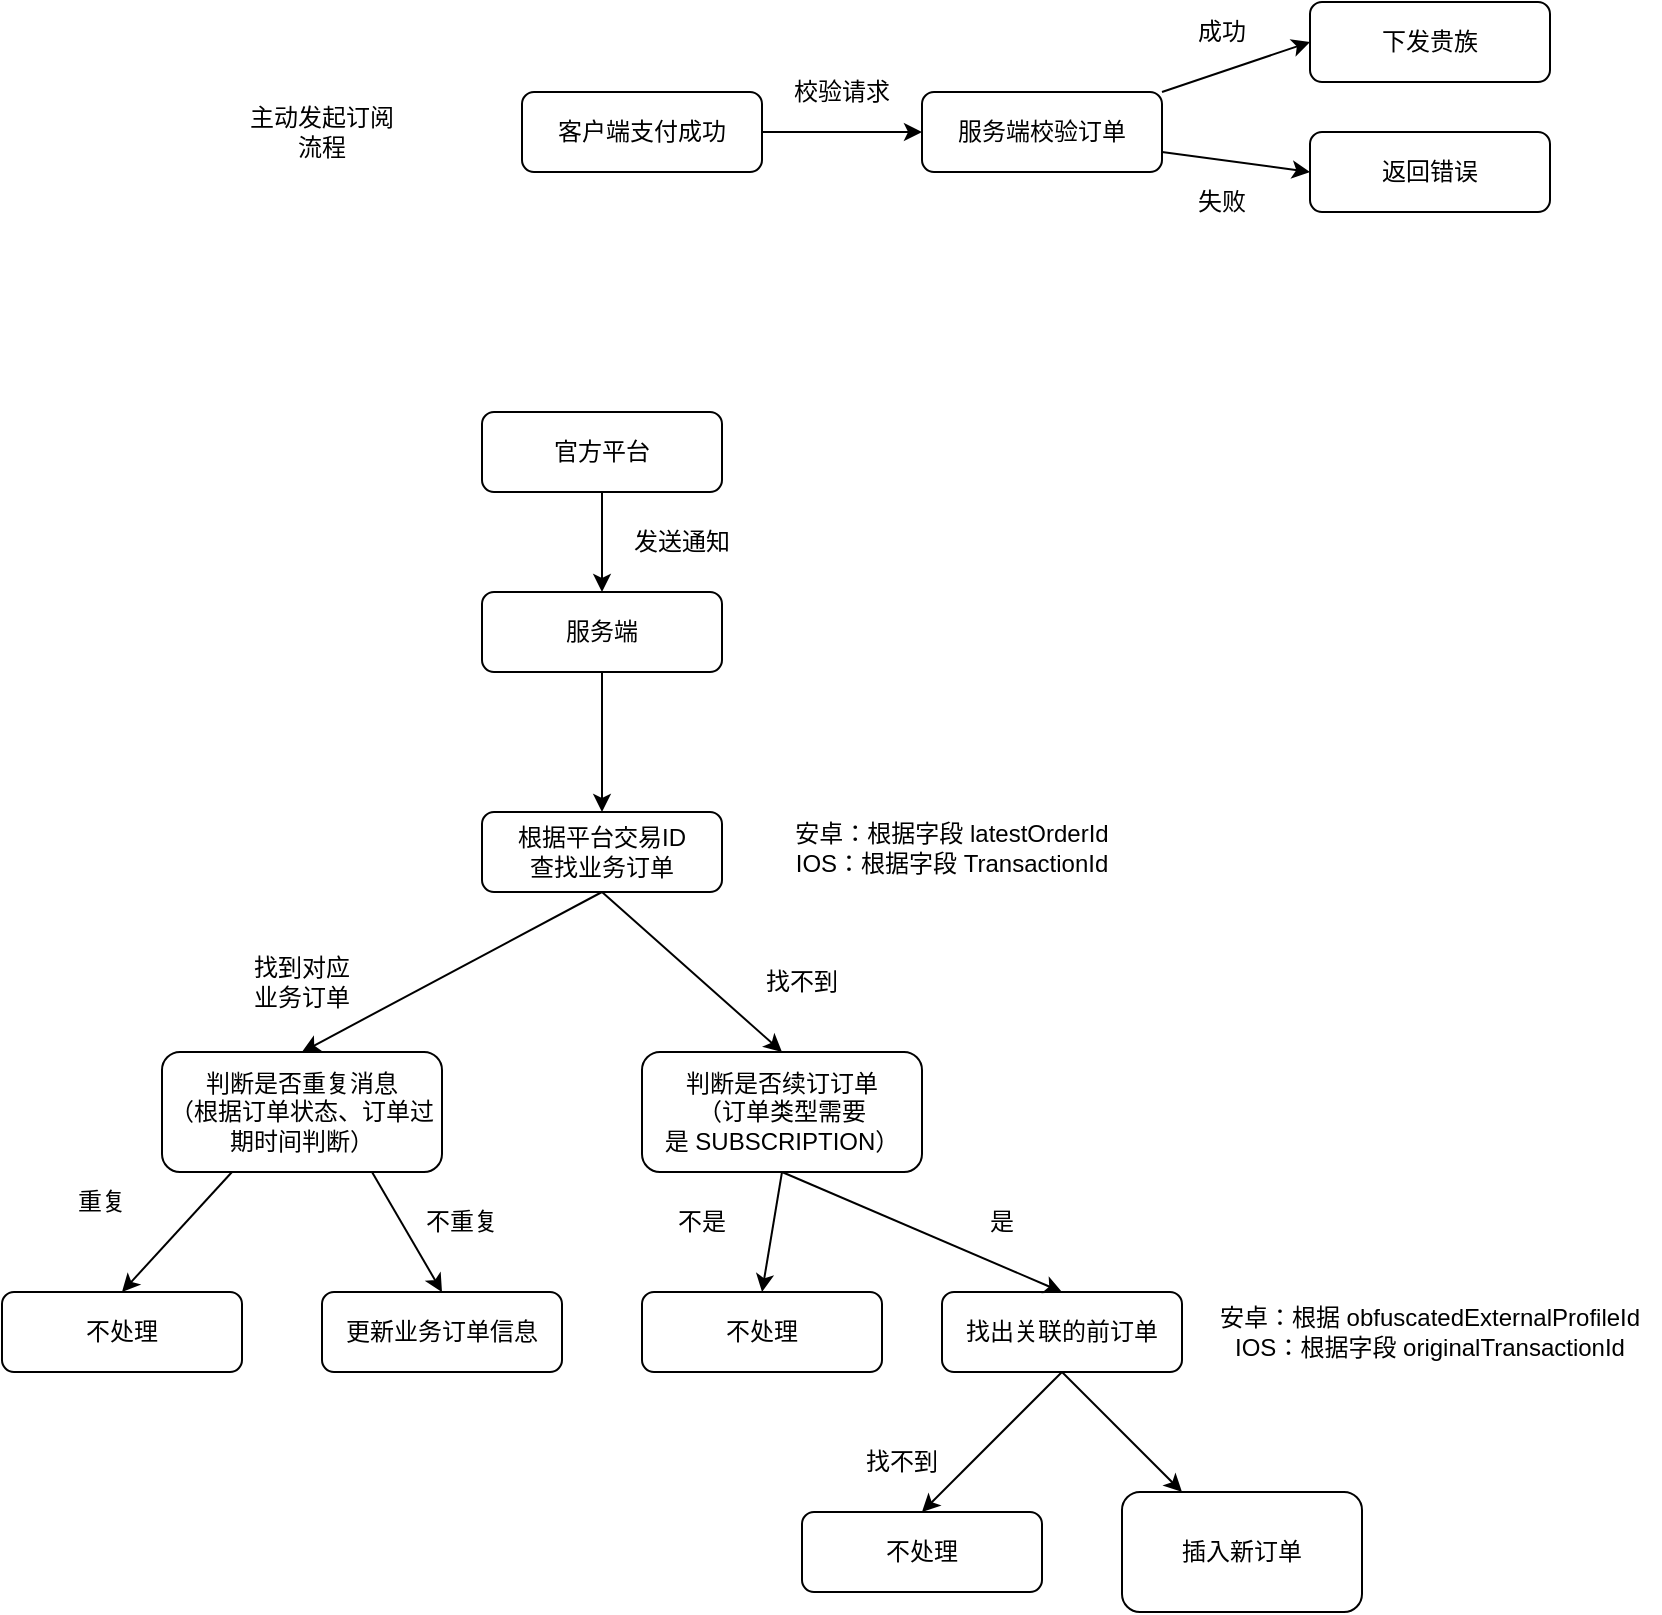 <mxfile version="21.0.6" type="github">
  <diagram name="第 1 页" id="iqBq8n-MjG-MIpreYh5P">
    <mxGraphModel dx="2261" dy="788" grid="1" gridSize="10" guides="1" tooltips="1" connect="1" arrows="1" fold="1" page="1" pageScale="1" pageWidth="827" pageHeight="1169" math="0" shadow="0">
      <root>
        <mxCell id="0" />
        <mxCell id="1" parent="0" />
        <mxCell id="wiUwT_M4Jax9etWUjawg-1" value="客户端支付成功" style="rounded=1;whiteSpace=wrap;html=1;" vertex="1" parent="1">
          <mxGeometry x="20" y="120" width="120" height="40" as="geometry" />
        </mxCell>
        <mxCell id="wiUwT_M4Jax9etWUjawg-2" value="服务端校验订单" style="rounded=1;whiteSpace=wrap;html=1;" vertex="1" parent="1">
          <mxGeometry x="220" y="120" width="120" height="40" as="geometry" />
        </mxCell>
        <mxCell id="wiUwT_M4Jax9etWUjawg-3" value="主动发起订阅流程" style="text;html=1;strokeColor=none;fillColor=none;align=center;verticalAlign=middle;whiteSpace=wrap;rounded=0;" vertex="1" parent="1">
          <mxGeometry x="-120" y="120" width="80" height="40" as="geometry" />
        </mxCell>
        <mxCell id="wiUwT_M4Jax9etWUjawg-4" value="下发贵族" style="rounded=1;whiteSpace=wrap;html=1;" vertex="1" parent="1">
          <mxGeometry x="414" y="75" width="120" height="40" as="geometry" />
        </mxCell>
        <mxCell id="wiUwT_M4Jax9etWUjawg-5" value="返回错误" style="rounded=1;whiteSpace=wrap;html=1;" vertex="1" parent="1">
          <mxGeometry x="414" y="140" width="120" height="40" as="geometry" />
        </mxCell>
        <mxCell id="wiUwT_M4Jax9etWUjawg-6" value="" style="endArrow=classic;html=1;rounded=0;exitX=1;exitY=0;exitDx=0;exitDy=0;entryX=0;entryY=0.5;entryDx=0;entryDy=0;" edge="1" parent="1" source="wiUwT_M4Jax9etWUjawg-2" target="wiUwT_M4Jax9etWUjawg-4">
          <mxGeometry width="50" height="50" relative="1" as="geometry">
            <mxPoint x="320" y="260" as="sourcePoint" />
            <mxPoint x="370" y="210" as="targetPoint" />
          </mxGeometry>
        </mxCell>
        <mxCell id="wiUwT_M4Jax9etWUjawg-7" value="成功" style="text;html=1;strokeColor=none;fillColor=none;align=center;verticalAlign=middle;whiteSpace=wrap;rounded=0;" vertex="1" parent="1">
          <mxGeometry x="340" y="75" width="60" height="30" as="geometry" />
        </mxCell>
        <mxCell id="wiUwT_M4Jax9etWUjawg-8" value="" style="endArrow=classic;html=1;rounded=0;exitX=1;exitY=0.5;exitDx=0;exitDy=0;entryX=0;entryY=0.5;entryDx=0;entryDy=0;" edge="1" parent="1" source="wiUwT_M4Jax9etWUjawg-1" target="wiUwT_M4Jax9etWUjawg-2">
          <mxGeometry width="50" height="50" relative="1" as="geometry">
            <mxPoint x="180" y="240" as="sourcePoint" />
            <mxPoint x="230" y="190" as="targetPoint" />
          </mxGeometry>
        </mxCell>
        <mxCell id="wiUwT_M4Jax9etWUjawg-9" value="校验请求" style="text;html=1;strokeColor=none;fillColor=none;align=center;verticalAlign=middle;whiteSpace=wrap;rounded=0;" vertex="1" parent="1">
          <mxGeometry x="150" y="105" width="60" height="30" as="geometry" />
        </mxCell>
        <mxCell id="wiUwT_M4Jax9etWUjawg-10" value="" style="endArrow=classic;html=1;rounded=0;exitX=1;exitY=0.75;exitDx=0;exitDy=0;entryX=0;entryY=0.5;entryDx=0;entryDy=0;" edge="1" parent="1" source="wiUwT_M4Jax9etWUjawg-2" target="wiUwT_M4Jax9etWUjawg-5">
          <mxGeometry width="50" height="50" relative="1" as="geometry">
            <mxPoint x="350" y="130" as="sourcePoint" />
            <mxPoint x="424" y="105" as="targetPoint" />
          </mxGeometry>
        </mxCell>
        <mxCell id="wiUwT_M4Jax9etWUjawg-11" value="失败" style="text;html=1;strokeColor=none;fillColor=none;align=center;verticalAlign=middle;whiteSpace=wrap;rounded=0;" vertex="1" parent="1">
          <mxGeometry x="340" y="160" width="60" height="30" as="geometry" />
        </mxCell>
        <mxCell id="wiUwT_M4Jax9etWUjawg-12" value="官方平台" style="rounded=1;whiteSpace=wrap;html=1;" vertex="1" parent="1">
          <mxGeometry y="280" width="120" height="40" as="geometry" />
        </mxCell>
        <mxCell id="wiUwT_M4Jax9etWUjawg-15" value="服务端" style="rounded=1;whiteSpace=wrap;html=1;" vertex="1" parent="1">
          <mxGeometry y="370" width="120" height="40" as="geometry" />
        </mxCell>
        <mxCell id="wiUwT_M4Jax9etWUjawg-16" value="" style="endArrow=classic;html=1;rounded=0;exitX=0.5;exitY=1;exitDx=0;exitDy=0;entryX=0.5;entryY=0;entryDx=0;entryDy=0;" edge="1" parent="1" source="wiUwT_M4Jax9etWUjawg-12" target="wiUwT_M4Jax9etWUjawg-15">
          <mxGeometry width="50" height="50" relative="1" as="geometry">
            <mxPoint x="240" y="380" as="sourcePoint" />
            <mxPoint x="290" y="330" as="targetPoint" />
          </mxGeometry>
        </mxCell>
        <mxCell id="wiUwT_M4Jax9etWUjawg-17" value="发送通知" style="text;html=1;strokeColor=none;fillColor=none;align=center;verticalAlign=middle;whiteSpace=wrap;rounded=0;" vertex="1" parent="1">
          <mxGeometry x="70" y="330" width="60" height="30" as="geometry" />
        </mxCell>
        <mxCell id="wiUwT_M4Jax9etWUjawg-20" value="" style="endArrow=classic;html=1;rounded=0;exitX=0.5;exitY=1;exitDx=0;exitDy=0;entryX=0.5;entryY=0;entryDx=0;entryDy=0;" edge="1" parent="1" source="wiUwT_M4Jax9etWUjawg-15" target="wiUwT_M4Jax9etWUjawg-21">
          <mxGeometry width="50" height="50" relative="1" as="geometry">
            <mxPoint x="150" y="510" as="sourcePoint" />
            <mxPoint x="200" y="460" as="targetPoint" />
          </mxGeometry>
        </mxCell>
        <mxCell id="wiUwT_M4Jax9etWUjawg-21" value="根据平台交易ID&lt;br&gt;查找业务订单" style="rounded=1;whiteSpace=wrap;html=1;" vertex="1" parent="1">
          <mxGeometry y="480" width="120" height="40" as="geometry" />
        </mxCell>
        <mxCell id="wiUwT_M4Jax9etWUjawg-22" value="安卓：根据字段&amp;nbsp;latestOrderId&lt;br&gt;IOS：根据字段 TransactionId" style="text;html=1;strokeColor=none;fillColor=none;align=center;verticalAlign=middle;whiteSpace=wrap;rounded=0;" vertex="1" parent="1">
          <mxGeometry x="120" y="480" width="230" height="35" as="geometry" />
        </mxCell>
        <mxCell id="wiUwT_M4Jax9etWUjawg-23" value="判断是否重复消息&lt;br&gt;（根据订单状态、订单过期时间判断）" style="rounded=1;whiteSpace=wrap;html=1;" vertex="1" parent="1">
          <mxGeometry x="-160" y="600" width="140" height="60" as="geometry" />
        </mxCell>
        <mxCell id="wiUwT_M4Jax9etWUjawg-24" value="" style="endArrow=classic;html=1;rounded=0;exitX=0.5;exitY=1;exitDx=0;exitDy=0;entryX=0.5;entryY=0;entryDx=0;entryDy=0;" edge="1" parent="1" source="wiUwT_M4Jax9etWUjawg-21" target="wiUwT_M4Jax9etWUjawg-23">
          <mxGeometry width="50" height="50" relative="1" as="geometry">
            <mxPoint x="110" y="600" as="sourcePoint" />
            <mxPoint x="160" y="550" as="targetPoint" />
          </mxGeometry>
        </mxCell>
        <mxCell id="wiUwT_M4Jax9etWUjawg-25" value="找到对应业务订单" style="text;html=1;strokeColor=none;fillColor=none;align=center;verticalAlign=middle;whiteSpace=wrap;rounded=0;" vertex="1" parent="1">
          <mxGeometry x="-120" y="550" width="60" height="30" as="geometry" />
        </mxCell>
        <mxCell id="wiUwT_M4Jax9etWUjawg-26" value="不处理" style="rounded=1;whiteSpace=wrap;html=1;" vertex="1" parent="1">
          <mxGeometry x="-240" y="720" width="120" height="40" as="geometry" />
        </mxCell>
        <mxCell id="wiUwT_M4Jax9etWUjawg-27" value="" style="endArrow=classic;html=1;rounded=0;exitX=0.25;exitY=1;exitDx=0;exitDy=0;entryX=0.5;entryY=0;entryDx=0;entryDy=0;" edge="1" parent="1" source="wiUwT_M4Jax9etWUjawg-23" target="wiUwT_M4Jax9etWUjawg-26">
          <mxGeometry width="50" height="50" relative="1" as="geometry">
            <mxPoint x="-50" y="760" as="sourcePoint" />
            <mxPoint y="710" as="targetPoint" />
          </mxGeometry>
        </mxCell>
        <mxCell id="wiUwT_M4Jax9etWUjawg-28" value="重复" style="text;html=1;strokeColor=none;fillColor=none;align=center;verticalAlign=middle;whiteSpace=wrap;rounded=0;" vertex="1" parent="1">
          <mxGeometry x="-220" y="660" width="60" height="30" as="geometry" />
        </mxCell>
        <mxCell id="wiUwT_M4Jax9etWUjawg-29" value="" style="endArrow=classic;html=1;rounded=0;exitX=0.75;exitY=1;exitDx=0;exitDy=0;entryX=0.5;entryY=0;entryDx=0;entryDy=0;" edge="1" parent="1" source="wiUwT_M4Jax9etWUjawg-23" target="wiUwT_M4Jax9etWUjawg-30">
          <mxGeometry width="50" height="50" relative="1" as="geometry">
            <mxPoint x="-115" y="670" as="sourcePoint" />
            <mxPoint x="-40" y="700" as="targetPoint" />
          </mxGeometry>
        </mxCell>
        <mxCell id="wiUwT_M4Jax9etWUjawg-30" value="更新业务订单信息" style="rounded=1;whiteSpace=wrap;html=1;" vertex="1" parent="1">
          <mxGeometry x="-80" y="720" width="120" height="40" as="geometry" />
        </mxCell>
        <mxCell id="wiUwT_M4Jax9etWUjawg-32" value="不重复" style="text;html=1;strokeColor=none;fillColor=none;align=center;verticalAlign=middle;whiteSpace=wrap;rounded=0;" vertex="1" parent="1">
          <mxGeometry x="-40" y="670" width="60" height="30" as="geometry" />
        </mxCell>
        <mxCell id="wiUwT_M4Jax9etWUjawg-33" value="判断是否续订订单&lt;br&gt;（订单类型需要是&amp;nbsp;SUBSCRIPTION）" style="rounded=1;whiteSpace=wrap;html=1;" vertex="1" parent="1">
          <mxGeometry x="80" y="600" width="140" height="60" as="geometry" />
        </mxCell>
        <mxCell id="wiUwT_M4Jax9etWUjawg-34" value="" style="endArrow=classic;html=1;rounded=0;exitX=0.5;exitY=1;exitDx=0;exitDy=0;entryX=0.5;entryY=0;entryDx=0;entryDy=0;" edge="1" parent="1" source="wiUwT_M4Jax9etWUjawg-21" target="wiUwT_M4Jax9etWUjawg-33">
          <mxGeometry width="50" height="50" relative="1" as="geometry">
            <mxPoint x="70" y="530" as="sourcePoint" />
            <mxPoint x="-80" y="610" as="targetPoint" />
          </mxGeometry>
        </mxCell>
        <mxCell id="wiUwT_M4Jax9etWUjawg-35" value="找不到" style="text;html=1;strokeColor=none;fillColor=none;align=center;verticalAlign=middle;whiteSpace=wrap;rounded=0;" vertex="1" parent="1">
          <mxGeometry x="130" y="550" width="60" height="30" as="geometry" />
        </mxCell>
        <mxCell id="wiUwT_M4Jax9etWUjawg-37" value="不处理" style="rounded=1;whiteSpace=wrap;html=1;" vertex="1" parent="1">
          <mxGeometry x="80" y="720" width="120" height="40" as="geometry" />
        </mxCell>
        <mxCell id="wiUwT_M4Jax9etWUjawg-38" value="" style="endArrow=classic;html=1;rounded=0;exitX=0.5;exitY=1;exitDx=0;exitDy=0;entryX=0.5;entryY=0;entryDx=0;entryDy=0;" edge="1" parent="1" source="wiUwT_M4Jax9etWUjawg-33" target="wiUwT_M4Jax9etWUjawg-37">
          <mxGeometry width="50" height="50" relative="1" as="geometry">
            <mxPoint x="-115" y="670" as="sourcePoint" />
            <mxPoint x="-170" y="730" as="targetPoint" />
          </mxGeometry>
        </mxCell>
        <mxCell id="wiUwT_M4Jax9etWUjawg-39" value="不是" style="text;html=1;strokeColor=none;fillColor=none;align=center;verticalAlign=middle;whiteSpace=wrap;rounded=0;" vertex="1" parent="1">
          <mxGeometry x="80" y="670" width="60" height="30" as="geometry" />
        </mxCell>
        <mxCell id="wiUwT_M4Jax9etWUjawg-40" value="找出关联的前订单" style="rounded=1;whiteSpace=wrap;html=1;" vertex="1" parent="1">
          <mxGeometry x="230" y="720" width="120" height="40" as="geometry" />
        </mxCell>
        <mxCell id="wiUwT_M4Jax9etWUjawg-41" value="" style="endArrow=classic;html=1;rounded=0;exitX=0.5;exitY=1;exitDx=0;exitDy=0;entryX=0.5;entryY=0;entryDx=0;entryDy=0;" edge="1" parent="1" source="wiUwT_M4Jax9etWUjawg-33" target="wiUwT_M4Jax9etWUjawg-40">
          <mxGeometry width="50" height="50" relative="1" as="geometry">
            <mxPoint x="160" y="670" as="sourcePoint" />
            <mxPoint x="150" y="730" as="targetPoint" />
          </mxGeometry>
        </mxCell>
        <mxCell id="wiUwT_M4Jax9etWUjawg-42" value="是" style="text;html=1;strokeColor=none;fillColor=none;align=center;verticalAlign=middle;whiteSpace=wrap;rounded=0;" vertex="1" parent="1">
          <mxGeometry x="230" y="670" width="60" height="30" as="geometry" />
        </mxCell>
        <mxCell id="wiUwT_M4Jax9etWUjawg-43" value="安卓：根据&amp;nbsp;obfuscatedExternalProfileId&lt;br&gt;IOS：根据字段 originalTransactionId" style="text;html=1;strokeColor=none;fillColor=none;align=center;verticalAlign=middle;whiteSpace=wrap;rounded=0;" vertex="1" parent="1">
          <mxGeometry x="359" y="722.5" width="230" height="35" as="geometry" />
        </mxCell>
        <mxCell id="wiUwT_M4Jax9etWUjawg-44" value="插入新订单" style="rounded=1;whiteSpace=wrap;html=1;" vertex="1" parent="1">
          <mxGeometry x="320" y="820" width="120" height="60" as="geometry" />
        </mxCell>
        <mxCell id="wiUwT_M4Jax9etWUjawg-45" value="不处理" style="rounded=1;whiteSpace=wrap;html=1;" vertex="1" parent="1">
          <mxGeometry x="160" y="830" width="120" height="40" as="geometry" />
        </mxCell>
        <mxCell id="wiUwT_M4Jax9etWUjawg-46" value="" style="endArrow=classic;html=1;rounded=0;exitX=0.5;exitY=1;exitDx=0;exitDy=0;entryX=0.5;entryY=0;entryDx=0;entryDy=0;" edge="1" parent="1" source="wiUwT_M4Jax9etWUjawg-40" target="wiUwT_M4Jax9etWUjawg-45">
          <mxGeometry width="50" height="50" relative="1" as="geometry">
            <mxPoint x="160" y="670" as="sourcePoint" />
            <mxPoint x="300" y="730" as="targetPoint" />
          </mxGeometry>
        </mxCell>
        <mxCell id="wiUwT_M4Jax9etWUjawg-47" value="找不到" style="text;html=1;strokeColor=none;fillColor=none;align=center;verticalAlign=middle;whiteSpace=wrap;rounded=0;" vertex="1" parent="1">
          <mxGeometry x="180" y="790" width="60" height="30" as="geometry" />
        </mxCell>
        <mxCell id="wiUwT_M4Jax9etWUjawg-48" value="" style="endArrow=classic;html=1;rounded=0;exitX=0.5;exitY=1;exitDx=0;exitDy=0;entryX=0.25;entryY=0;entryDx=0;entryDy=0;" edge="1" parent="1" source="wiUwT_M4Jax9etWUjawg-40" target="wiUwT_M4Jax9etWUjawg-44">
          <mxGeometry width="50" height="50" relative="1" as="geometry">
            <mxPoint x="300" y="770" as="sourcePoint" />
            <mxPoint x="230" y="840" as="targetPoint" />
          </mxGeometry>
        </mxCell>
      </root>
    </mxGraphModel>
  </diagram>
</mxfile>
